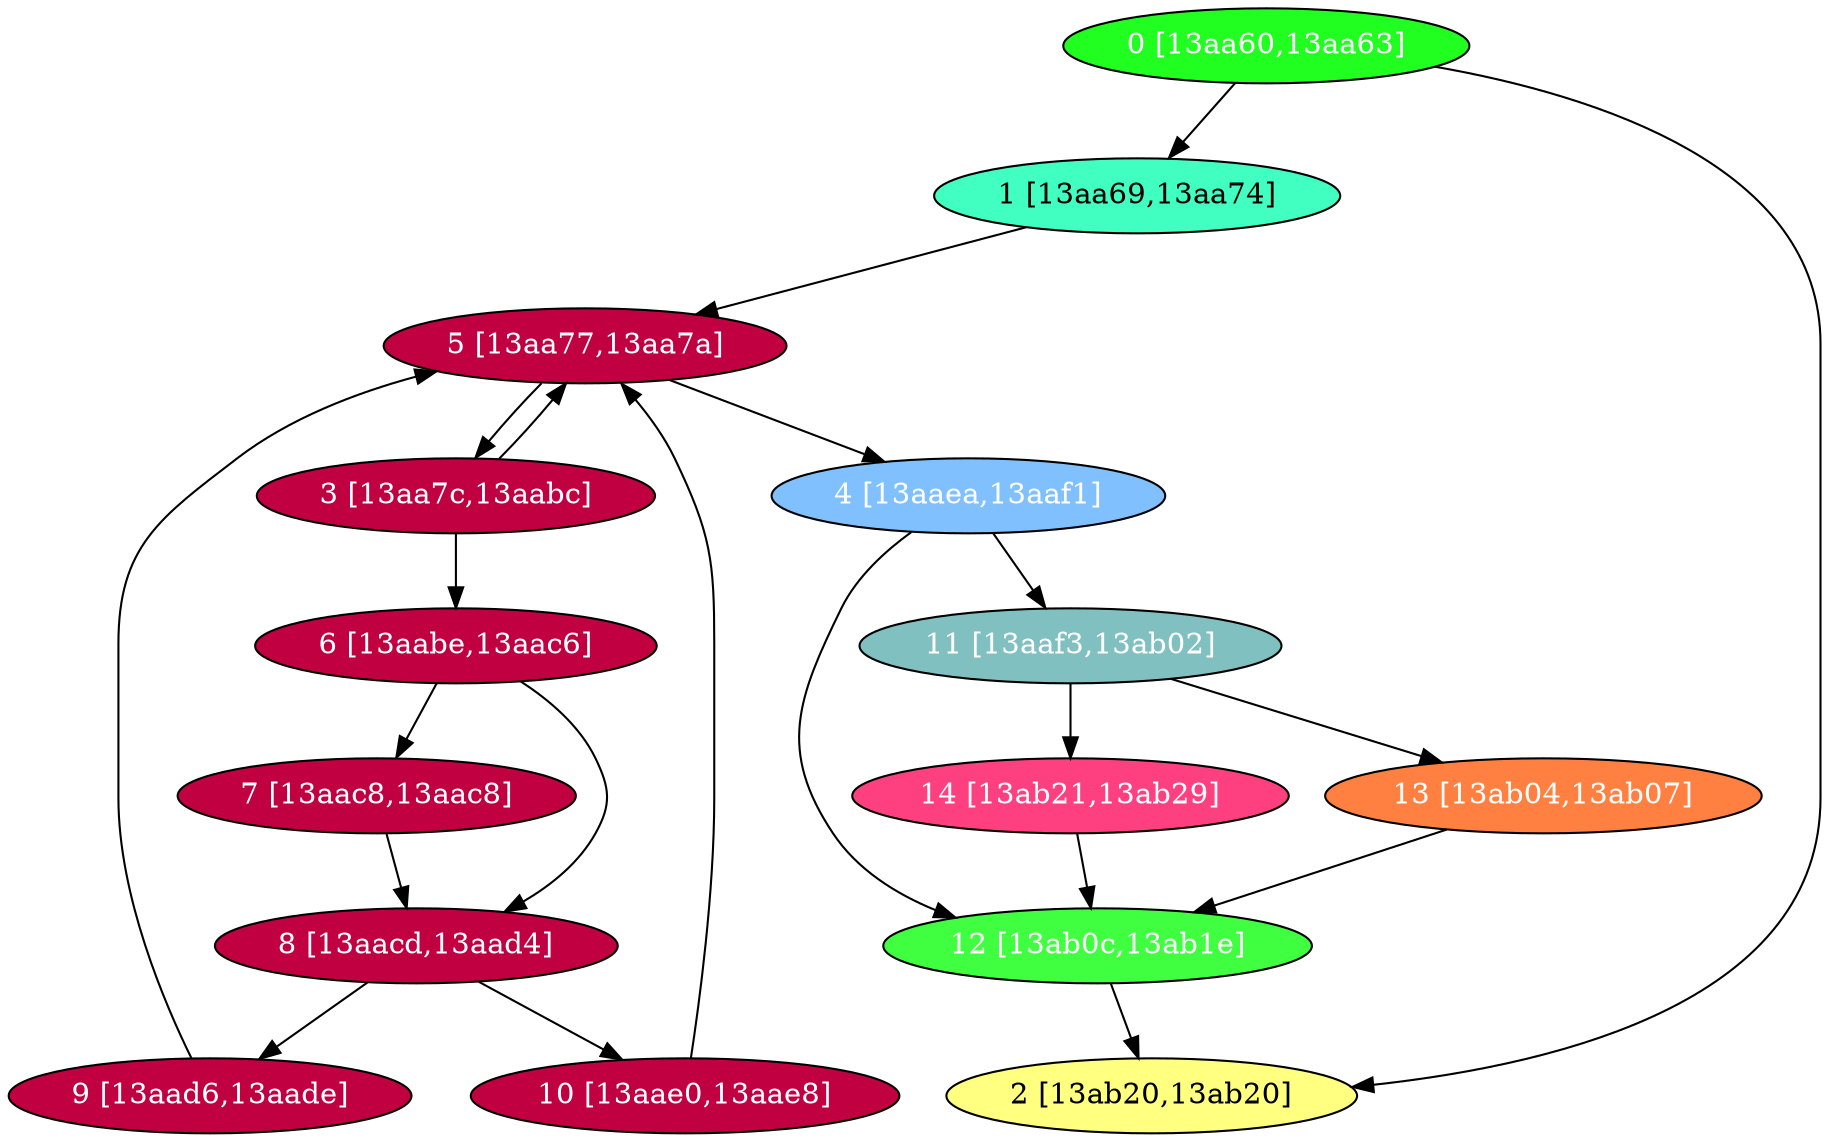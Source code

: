 diGraph libnss3{
	libnss3_0  [style=filled fillcolor="#20FF20" fontcolor="#ffffff" shape=oval label="0 [13aa60,13aa63]"]
	libnss3_1  [style=filled fillcolor="#40FFC0" fontcolor="#000000" shape=oval label="1 [13aa69,13aa74]"]
	libnss3_2  [style=filled fillcolor="#FFFF80" fontcolor="#000000" shape=oval label="2 [13ab20,13ab20]"]
	libnss3_3  [style=filled fillcolor="#C00040" fontcolor="#ffffff" shape=oval label="3 [13aa7c,13aabc]"]
	libnss3_4  [style=filled fillcolor="#80C0FF" fontcolor="#ffffff" shape=oval label="4 [13aaea,13aaf1]"]
	libnss3_5  [style=filled fillcolor="#C00040" fontcolor="#ffffff" shape=oval label="5 [13aa77,13aa7a]"]
	libnss3_6  [style=filled fillcolor="#C00040" fontcolor="#ffffff" shape=oval label="6 [13aabe,13aac6]"]
	libnss3_7  [style=filled fillcolor="#C00040" fontcolor="#ffffff" shape=oval label="7 [13aac8,13aac8]"]
	libnss3_8  [style=filled fillcolor="#C00040" fontcolor="#ffffff" shape=oval label="8 [13aacd,13aad4]"]
	libnss3_9  [style=filled fillcolor="#C00040" fontcolor="#ffffff" shape=oval label="9 [13aad6,13aade]"]
	libnss3_a  [style=filled fillcolor="#C00040" fontcolor="#ffffff" shape=oval label="10 [13aae0,13aae8]"]
	libnss3_b  [style=filled fillcolor="#80C0C0" fontcolor="#ffffff" shape=oval label="11 [13aaf3,13ab02]"]
	libnss3_c  [style=filled fillcolor="#40FF40" fontcolor="#ffffff" shape=oval label="12 [13ab0c,13ab1e]"]
	libnss3_d  [style=filled fillcolor="#FF8040" fontcolor="#ffffff" shape=oval label="13 [13ab04,13ab07]"]
	libnss3_e  [style=filled fillcolor="#FF4080" fontcolor="#ffffff" shape=oval label="14 [13ab21,13ab29]"]

	libnss3_0 -> libnss3_1
	libnss3_0 -> libnss3_2
	libnss3_1 -> libnss3_5
	libnss3_3 -> libnss3_5
	libnss3_3 -> libnss3_6
	libnss3_4 -> libnss3_b
	libnss3_4 -> libnss3_c
	libnss3_5 -> libnss3_3
	libnss3_5 -> libnss3_4
	libnss3_6 -> libnss3_7
	libnss3_6 -> libnss3_8
	libnss3_7 -> libnss3_8
	libnss3_8 -> libnss3_9
	libnss3_8 -> libnss3_a
	libnss3_9 -> libnss3_5
	libnss3_a -> libnss3_5
	libnss3_b -> libnss3_d
	libnss3_b -> libnss3_e
	libnss3_c -> libnss3_2
	libnss3_d -> libnss3_c
	libnss3_e -> libnss3_c
}